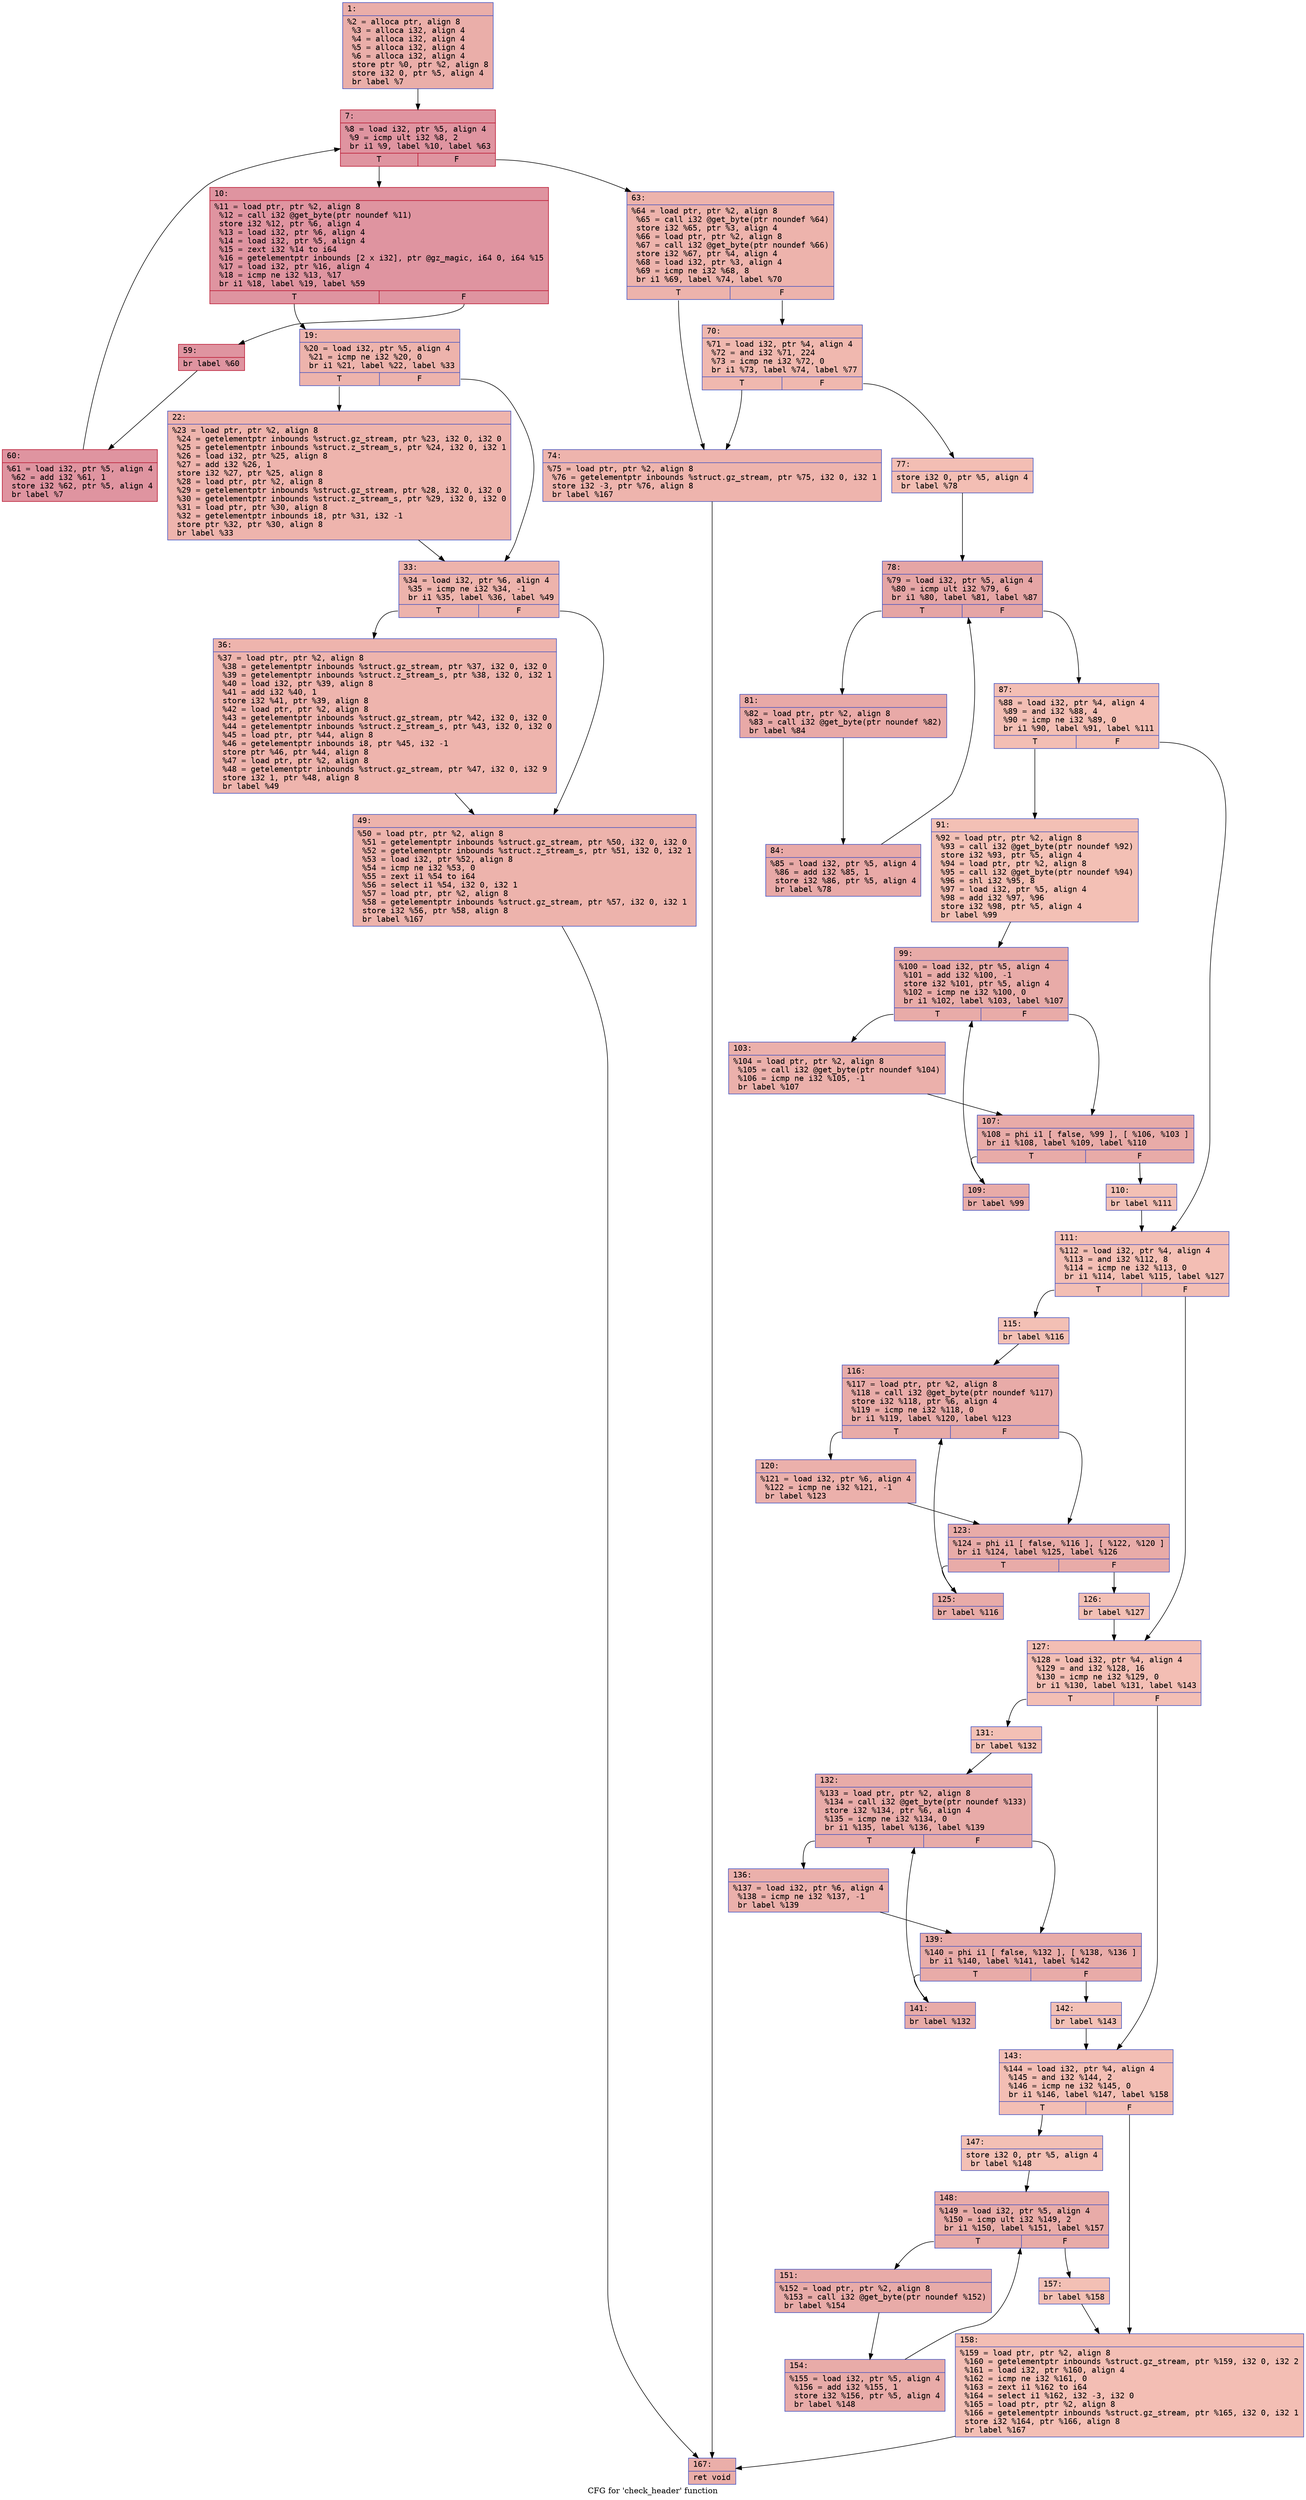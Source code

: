 digraph "CFG for 'check_header' function" {
	label="CFG for 'check_header' function";

	Node0x6000010344b0 [shape=record,color="#3d50c3ff", style=filled, fillcolor="#d0473d70" fontname="Courier",label="{1:\l|  %2 = alloca ptr, align 8\l  %3 = alloca i32, align 4\l  %4 = alloca i32, align 4\l  %5 = alloca i32, align 4\l  %6 = alloca i32, align 4\l  store ptr %0, ptr %2, align 8\l  store i32 0, ptr %5, align 4\l  br label %7\l}"];
	Node0x6000010344b0 -> Node0x600001034500[tooltip="1 -> 7\nProbability 100.00%" ];
	Node0x600001034500 [shape=record,color="#b70d28ff", style=filled, fillcolor="#b70d2870" fontname="Courier",label="{7:\l|  %8 = load i32, ptr %5, align 4\l  %9 = icmp ult i32 %8, 2\l  br i1 %9, label %10, label %63\l|{<s0>T|<s1>F}}"];
	Node0x600001034500:s0 -> Node0x600001034550[tooltip="7 -> 10\nProbability 96.88%" ];
	Node0x600001034500:s1 -> Node0x6000010347d0[tooltip="7 -> 63\nProbability 3.12%" ];
	Node0x600001034550 [shape=record,color="#b70d28ff", style=filled, fillcolor="#b70d2870" fontname="Courier",label="{10:\l|  %11 = load ptr, ptr %2, align 8\l  %12 = call i32 @get_byte(ptr noundef %11)\l  store i32 %12, ptr %6, align 4\l  %13 = load i32, ptr %6, align 4\l  %14 = load i32, ptr %5, align 4\l  %15 = zext i32 %14 to i64\l  %16 = getelementptr inbounds [2 x i32], ptr @gz_magic, i64 0, i64 %15\l  %17 = load i32, ptr %16, align 4\l  %18 = icmp ne i32 %13, %17\l  br i1 %18, label %19, label %59\l|{<s0>T|<s1>F}}"];
	Node0x600001034550:s0 -> Node0x6000010345a0[tooltip="10 -> 19\nProbability 3.12%" ];
	Node0x600001034550:s1 -> Node0x600001034730[tooltip="10 -> 59\nProbability 96.88%" ];
	Node0x6000010345a0 [shape=record,color="#3d50c3ff", style=filled, fillcolor="#d6524470" fontname="Courier",label="{19:\l|  %20 = load i32, ptr %5, align 4\l  %21 = icmp ne i32 %20, 0\l  br i1 %21, label %22, label %33\l|{<s0>T|<s1>F}}"];
	Node0x6000010345a0:s0 -> Node0x6000010345f0[tooltip="19 -> 22\nProbability 62.50%" ];
	Node0x6000010345a0:s1 -> Node0x600001034640[tooltip="19 -> 33\nProbability 37.50%" ];
	Node0x6000010345f0 [shape=record,color="#3d50c3ff", style=filled, fillcolor="#d8564670" fontname="Courier",label="{22:\l|  %23 = load ptr, ptr %2, align 8\l  %24 = getelementptr inbounds %struct.gz_stream, ptr %23, i32 0, i32 0\l  %25 = getelementptr inbounds %struct.z_stream_s, ptr %24, i32 0, i32 1\l  %26 = load i32, ptr %25, align 8\l  %27 = add i32 %26, 1\l  store i32 %27, ptr %25, align 8\l  %28 = load ptr, ptr %2, align 8\l  %29 = getelementptr inbounds %struct.gz_stream, ptr %28, i32 0, i32 0\l  %30 = getelementptr inbounds %struct.z_stream_s, ptr %29, i32 0, i32 0\l  %31 = load ptr, ptr %30, align 8\l  %32 = getelementptr inbounds i8, ptr %31, i32 -1\l  store ptr %32, ptr %30, align 8\l  br label %33\l}"];
	Node0x6000010345f0 -> Node0x600001034640[tooltip="22 -> 33\nProbability 100.00%" ];
	Node0x600001034640 [shape=record,color="#3d50c3ff", style=filled, fillcolor="#d6524470" fontname="Courier",label="{33:\l|  %34 = load i32, ptr %6, align 4\l  %35 = icmp ne i32 %34, -1\l  br i1 %35, label %36, label %49\l|{<s0>T|<s1>F}}"];
	Node0x600001034640:s0 -> Node0x600001034690[tooltip="33 -> 36\nProbability 62.50%" ];
	Node0x600001034640:s1 -> Node0x6000010346e0[tooltip="33 -> 49\nProbability 37.50%" ];
	Node0x600001034690 [shape=record,color="#3d50c3ff", style=filled, fillcolor="#d8564670" fontname="Courier",label="{36:\l|  %37 = load ptr, ptr %2, align 8\l  %38 = getelementptr inbounds %struct.gz_stream, ptr %37, i32 0, i32 0\l  %39 = getelementptr inbounds %struct.z_stream_s, ptr %38, i32 0, i32 1\l  %40 = load i32, ptr %39, align 8\l  %41 = add i32 %40, 1\l  store i32 %41, ptr %39, align 8\l  %42 = load ptr, ptr %2, align 8\l  %43 = getelementptr inbounds %struct.gz_stream, ptr %42, i32 0, i32 0\l  %44 = getelementptr inbounds %struct.z_stream_s, ptr %43, i32 0, i32 0\l  %45 = load ptr, ptr %44, align 8\l  %46 = getelementptr inbounds i8, ptr %45, i32 -1\l  store ptr %46, ptr %44, align 8\l  %47 = load ptr, ptr %2, align 8\l  %48 = getelementptr inbounds %struct.gz_stream, ptr %47, i32 0, i32 9\l  store i32 1, ptr %48, align 8\l  br label %49\l}"];
	Node0x600001034690 -> Node0x6000010346e0[tooltip="36 -> 49\nProbability 100.00%" ];
	Node0x6000010346e0 [shape=record,color="#3d50c3ff", style=filled, fillcolor="#d6524470" fontname="Courier",label="{49:\l|  %50 = load ptr, ptr %2, align 8\l  %51 = getelementptr inbounds %struct.gz_stream, ptr %50, i32 0, i32 0\l  %52 = getelementptr inbounds %struct.z_stream_s, ptr %51, i32 0, i32 1\l  %53 = load i32, ptr %52, align 8\l  %54 = icmp ne i32 %53, 0\l  %55 = zext i1 %54 to i64\l  %56 = select i1 %54, i32 0, i32 1\l  %57 = load ptr, ptr %2, align 8\l  %58 = getelementptr inbounds %struct.gz_stream, ptr %57, i32 0, i32 1\l  store i32 %56, ptr %58, align 8\l  br label %167\l}"];
	Node0x6000010346e0 -> Node0x6000010352c0[tooltip="49 -> 167\nProbability 100.00%" ];
	Node0x600001034730 [shape=record,color="#b70d28ff", style=filled, fillcolor="#b70d2870" fontname="Courier",label="{59:\l|  br label %60\l}"];
	Node0x600001034730 -> Node0x600001034780[tooltip="59 -> 60\nProbability 100.00%" ];
	Node0x600001034780 [shape=record,color="#b70d28ff", style=filled, fillcolor="#b70d2870" fontname="Courier",label="{60:\l|  %61 = load i32, ptr %5, align 4\l  %62 = add i32 %61, 1\l  store i32 %62, ptr %5, align 4\l  br label %7\l}"];
	Node0x600001034780 -> Node0x600001034500[tooltip="60 -> 7\nProbability 100.00%" ];
	Node0x6000010347d0 [shape=record,color="#3d50c3ff", style=filled, fillcolor="#d6524470" fontname="Courier",label="{63:\l|  %64 = load ptr, ptr %2, align 8\l  %65 = call i32 @get_byte(ptr noundef %64)\l  store i32 %65, ptr %3, align 4\l  %66 = load ptr, ptr %2, align 8\l  %67 = call i32 @get_byte(ptr noundef %66)\l  store i32 %67, ptr %4, align 4\l  %68 = load i32, ptr %3, align 4\l  %69 = icmp ne i32 %68, 8\l  br i1 %69, label %74, label %70\l|{<s0>T|<s1>F}}"];
	Node0x6000010347d0:s0 -> Node0x600001034870[tooltip="63 -> 74\nProbability 50.00%" ];
	Node0x6000010347d0:s1 -> Node0x600001034820[tooltip="63 -> 70\nProbability 50.00%" ];
	Node0x600001034820 [shape=record,color="#3d50c3ff", style=filled, fillcolor="#dc5d4a70" fontname="Courier",label="{70:\l|  %71 = load i32, ptr %4, align 4\l  %72 = and i32 %71, 224\l  %73 = icmp ne i32 %72, 0\l  br i1 %73, label %74, label %77\l|{<s0>T|<s1>F}}"];
	Node0x600001034820:s0 -> Node0x600001034870[tooltip="70 -> 74\nProbability 62.50%" ];
	Node0x600001034820:s1 -> Node0x6000010348c0[tooltip="70 -> 77\nProbability 37.50%" ];
	Node0x600001034870 [shape=record,color="#3d50c3ff", style=filled, fillcolor="#d8564670" fontname="Courier",label="{74:\l|  %75 = load ptr, ptr %2, align 8\l  %76 = getelementptr inbounds %struct.gz_stream, ptr %75, i32 0, i32 1\l  store i32 -3, ptr %76, align 8\l  br label %167\l}"];
	Node0x600001034870 -> Node0x6000010352c0[tooltip="74 -> 167\nProbability 100.00%" ];
	Node0x6000010348c0 [shape=record,color="#3d50c3ff", style=filled, fillcolor="#e36c5570" fontname="Courier",label="{77:\l|  store i32 0, ptr %5, align 4\l  br label %78\l}"];
	Node0x6000010348c0 -> Node0x600001034910[tooltip="77 -> 78\nProbability 100.00%" ];
	Node0x600001034910 [shape=record,color="#3d50c3ff", style=filled, fillcolor="#c5333470" fontname="Courier",label="{78:\l|  %79 = load i32, ptr %5, align 4\l  %80 = icmp ult i32 %79, 6\l  br i1 %80, label %81, label %87\l|{<s0>T|<s1>F}}"];
	Node0x600001034910:s0 -> Node0x600001034960[tooltip="78 -> 81\nProbability 96.88%" ];
	Node0x600001034910:s1 -> Node0x600001034a00[tooltip="78 -> 87\nProbability 3.12%" ];
	Node0x600001034960 [shape=record,color="#3d50c3ff", style=filled, fillcolor="#ca3b3770" fontname="Courier",label="{81:\l|  %82 = load ptr, ptr %2, align 8\l  %83 = call i32 @get_byte(ptr noundef %82)\l  br label %84\l}"];
	Node0x600001034960 -> Node0x6000010349b0[tooltip="81 -> 84\nProbability 100.00%" ];
	Node0x6000010349b0 [shape=record,color="#3d50c3ff", style=filled, fillcolor="#ca3b3770" fontname="Courier",label="{84:\l|  %85 = load i32, ptr %5, align 4\l  %86 = add i32 %85, 1\l  store i32 %86, ptr %5, align 4\l  br label %78\l}"];
	Node0x6000010349b0 -> Node0x600001034910[tooltip="84 -> 78\nProbability 100.00%" ];
	Node0x600001034a00 [shape=record,color="#3d50c3ff", style=filled, fillcolor="#e36c5570" fontname="Courier",label="{87:\l|  %88 = load i32, ptr %4, align 4\l  %89 = and i32 %88, 4\l  %90 = icmp ne i32 %89, 0\l  br i1 %90, label %91, label %111\l|{<s0>T|<s1>F}}"];
	Node0x600001034a00:s0 -> Node0x600001034a50[tooltip="87 -> 91\nProbability 50.00%" ];
	Node0x600001034a00:s1 -> Node0x600001034c30[tooltip="87 -> 111\nProbability 50.00%" ];
	Node0x600001034a50 [shape=record,color="#3d50c3ff", style=filled, fillcolor="#e5705870" fontname="Courier",label="{91:\l|  %92 = load ptr, ptr %2, align 8\l  %93 = call i32 @get_byte(ptr noundef %92)\l  store i32 %93, ptr %5, align 4\l  %94 = load ptr, ptr %2, align 8\l  %95 = call i32 @get_byte(ptr noundef %94)\l  %96 = shl i32 %95, 8\l  %97 = load i32, ptr %5, align 4\l  %98 = add i32 %97, %96\l  store i32 %98, ptr %5, align 4\l  br label %99\l}"];
	Node0x600001034a50 -> Node0x600001034aa0[tooltip="91 -> 99\nProbability 100.00%" ];
	Node0x600001034aa0 [shape=record,color="#3d50c3ff", style=filled, fillcolor="#cc403a70" fontname="Courier",label="{99:\l|  %100 = load i32, ptr %5, align 4\l  %101 = add i32 %100, -1\l  store i32 %101, ptr %5, align 4\l  %102 = icmp ne i32 %100, 0\l  br i1 %102, label %103, label %107\l|{<s0>T|<s1>F}}"];
	Node0x600001034aa0:s0 -> Node0x600001034af0[tooltip="99 -> 103\nProbability 62.50%" ];
	Node0x600001034aa0:s1 -> Node0x600001034b40[tooltip="99 -> 107\nProbability 37.50%" ];
	Node0x600001034af0 [shape=record,color="#3d50c3ff", style=filled, fillcolor="#d24b4070" fontname="Courier",label="{103:\l|  %104 = load ptr, ptr %2, align 8\l  %105 = call i32 @get_byte(ptr noundef %104)\l  %106 = icmp ne i32 %105, -1\l  br label %107\l}"];
	Node0x600001034af0 -> Node0x600001034b40[tooltip="103 -> 107\nProbability 100.00%" ];
	Node0x600001034b40 [shape=record,color="#3d50c3ff", style=filled, fillcolor="#cc403a70" fontname="Courier",label="{107:\l|  %108 = phi i1 [ false, %99 ], [ %106, %103 ]\l  br i1 %108, label %109, label %110\l|{<s0>T|<s1>F}}"];
	Node0x600001034b40:s0 -> Node0x600001034b90[tooltip="107 -> 109\nProbability 96.88%" ];
	Node0x600001034b40:s1 -> Node0x600001034be0[tooltip="107 -> 110\nProbability 3.12%" ];
	Node0x600001034b90 [shape=record,color="#3d50c3ff", style=filled, fillcolor="#cc403a70" fontname="Courier",label="{109:\l|  br label %99\l}"];
	Node0x600001034b90 -> Node0x600001034aa0[tooltip="109 -> 99\nProbability 100.00%" ];
	Node0x600001034be0 [shape=record,color="#3d50c3ff", style=filled, fillcolor="#e5705870" fontname="Courier",label="{110:\l|  br label %111\l}"];
	Node0x600001034be0 -> Node0x600001034c30[tooltip="110 -> 111\nProbability 100.00%" ];
	Node0x600001034c30 [shape=record,color="#3d50c3ff", style=filled, fillcolor="#e36c5570" fontname="Courier",label="{111:\l|  %112 = load i32, ptr %4, align 4\l  %113 = and i32 %112, 8\l  %114 = icmp ne i32 %113, 0\l  br i1 %114, label %115, label %127\l|{<s0>T|<s1>F}}"];
	Node0x600001034c30:s0 -> Node0x600001034c80[tooltip="111 -> 115\nProbability 50.00%" ];
	Node0x600001034c30:s1 -> Node0x600001034e60[tooltip="111 -> 127\nProbability 50.00%" ];
	Node0x600001034c80 [shape=record,color="#3d50c3ff", style=filled, fillcolor="#e5705870" fontname="Courier",label="{115:\l|  br label %116\l}"];
	Node0x600001034c80 -> Node0x600001034cd0[tooltip="115 -> 116\nProbability 100.00%" ];
	Node0x600001034cd0 [shape=record,color="#3d50c3ff", style=filled, fillcolor="#cc403a70" fontname="Courier",label="{116:\l|  %117 = load ptr, ptr %2, align 8\l  %118 = call i32 @get_byte(ptr noundef %117)\l  store i32 %118, ptr %6, align 4\l  %119 = icmp ne i32 %118, 0\l  br i1 %119, label %120, label %123\l|{<s0>T|<s1>F}}"];
	Node0x600001034cd0:s0 -> Node0x600001034d20[tooltip="116 -> 120\nProbability 62.50%" ];
	Node0x600001034cd0:s1 -> Node0x600001034d70[tooltip="116 -> 123\nProbability 37.50%" ];
	Node0x600001034d20 [shape=record,color="#3d50c3ff", style=filled, fillcolor="#d24b4070" fontname="Courier",label="{120:\l|  %121 = load i32, ptr %6, align 4\l  %122 = icmp ne i32 %121, -1\l  br label %123\l}"];
	Node0x600001034d20 -> Node0x600001034d70[tooltip="120 -> 123\nProbability 100.00%" ];
	Node0x600001034d70 [shape=record,color="#3d50c3ff", style=filled, fillcolor="#cc403a70" fontname="Courier",label="{123:\l|  %124 = phi i1 [ false, %116 ], [ %122, %120 ]\l  br i1 %124, label %125, label %126\l|{<s0>T|<s1>F}}"];
	Node0x600001034d70:s0 -> Node0x600001034dc0[tooltip="123 -> 125\nProbability 96.88%" ];
	Node0x600001034d70:s1 -> Node0x600001034e10[tooltip="123 -> 126\nProbability 3.12%" ];
	Node0x600001034dc0 [shape=record,color="#3d50c3ff", style=filled, fillcolor="#cc403a70" fontname="Courier",label="{125:\l|  br label %116\l}"];
	Node0x600001034dc0 -> Node0x600001034cd0[tooltip="125 -> 116\nProbability 100.00%" ];
	Node0x600001034e10 [shape=record,color="#3d50c3ff", style=filled, fillcolor="#e5705870" fontname="Courier",label="{126:\l|  br label %127\l}"];
	Node0x600001034e10 -> Node0x600001034e60[tooltip="126 -> 127\nProbability 100.00%" ];
	Node0x600001034e60 [shape=record,color="#3d50c3ff", style=filled, fillcolor="#e36c5570" fontname="Courier",label="{127:\l|  %128 = load i32, ptr %4, align 4\l  %129 = and i32 %128, 16\l  %130 = icmp ne i32 %129, 0\l  br i1 %130, label %131, label %143\l|{<s0>T|<s1>F}}"];
	Node0x600001034e60:s0 -> Node0x600001034eb0[tooltip="127 -> 131\nProbability 50.00%" ];
	Node0x600001034e60:s1 -> Node0x600001035090[tooltip="127 -> 143\nProbability 50.00%" ];
	Node0x600001034eb0 [shape=record,color="#3d50c3ff", style=filled, fillcolor="#e5705870" fontname="Courier",label="{131:\l|  br label %132\l}"];
	Node0x600001034eb0 -> Node0x600001034f00[tooltip="131 -> 132\nProbability 100.00%" ];
	Node0x600001034f00 [shape=record,color="#3d50c3ff", style=filled, fillcolor="#cc403a70" fontname="Courier",label="{132:\l|  %133 = load ptr, ptr %2, align 8\l  %134 = call i32 @get_byte(ptr noundef %133)\l  store i32 %134, ptr %6, align 4\l  %135 = icmp ne i32 %134, 0\l  br i1 %135, label %136, label %139\l|{<s0>T|<s1>F}}"];
	Node0x600001034f00:s0 -> Node0x600001034f50[tooltip="132 -> 136\nProbability 62.50%" ];
	Node0x600001034f00:s1 -> Node0x600001034fa0[tooltip="132 -> 139\nProbability 37.50%" ];
	Node0x600001034f50 [shape=record,color="#3d50c3ff", style=filled, fillcolor="#d24b4070" fontname="Courier",label="{136:\l|  %137 = load i32, ptr %6, align 4\l  %138 = icmp ne i32 %137, -1\l  br label %139\l}"];
	Node0x600001034f50 -> Node0x600001034fa0[tooltip="136 -> 139\nProbability 100.00%" ];
	Node0x600001034fa0 [shape=record,color="#3d50c3ff", style=filled, fillcolor="#cc403a70" fontname="Courier",label="{139:\l|  %140 = phi i1 [ false, %132 ], [ %138, %136 ]\l  br i1 %140, label %141, label %142\l|{<s0>T|<s1>F}}"];
	Node0x600001034fa0:s0 -> Node0x600001034ff0[tooltip="139 -> 141\nProbability 96.88%" ];
	Node0x600001034fa0:s1 -> Node0x600001035040[tooltip="139 -> 142\nProbability 3.12%" ];
	Node0x600001034ff0 [shape=record,color="#3d50c3ff", style=filled, fillcolor="#cc403a70" fontname="Courier",label="{141:\l|  br label %132\l}"];
	Node0x600001034ff0 -> Node0x600001034f00[tooltip="141 -> 132\nProbability 100.00%" ];
	Node0x600001035040 [shape=record,color="#3d50c3ff", style=filled, fillcolor="#e5705870" fontname="Courier",label="{142:\l|  br label %143\l}"];
	Node0x600001035040 -> Node0x600001035090[tooltip="142 -> 143\nProbability 100.00%" ];
	Node0x600001035090 [shape=record,color="#3d50c3ff", style=filled, fillcolor="#e36c5570" fontname="Courier",label="{143:\l|  %144 = load i32, ptr %4, align 4\l  %145 = and i32 %144, 2\l  %146 = icmp ne i32 %145, 0\l  br i1 %146, label %147, label %158\l|{<s0>T|<s1>F}}"];
	Node0x600001035090:s0 -> Node0x6000010350e0[tooltip="143 -> 147\nProbability 50.00%" ];
	Node0x600001035090:s1 -> Node0x600001035270[tooltip="143 -> 158\nProbability 50.00%" ];
	Node0x6000010350e0 [shape=record,color="#3d50c3ff", style=filled, fillcolor="#e5705870" fontname="Courier",label="{147:\l|  store i32 0, ptr %5, align 4\l  br label %148\l}"];
	Node0x6000010350e0 -> Node0x600001035130[tooltip="147 -> 148\nProbability 100.00%" ];
	Node0x600001035130 [shape=record,color="#3d50c3ff", style=filled, fillcolor="#cc403a70" fontname="Courier",label="{148:\l|  %149 = load i32, ptr %5, align 4\l  %150 = icmp ult i32 %149, 2\l  br i1 %150, label %151, label %157\l|{<s0>T|<s1>F}}"];
	Node0x600001035130:s0 -> Node0x600001035180[tooltip="148 -> 151\nProbability 96.88%" ];
	Node0x600001035130:s1 -> Node0x600001035220[tooltip="148 -> 157\nProbability 3.12%" ];
	Node0x600001035180 [shape=record,color="#3d50c3ff", style=filled, fillcolor="#cc403a70" fontname="Courier",label="{151:\l|  %152 = load ptr, ptr %2, align 8\l  %153 = call i32 @get_byte(ptr noundef %152)\l  br label %154\l}"];
	Node0x600001035180 -> Node0x6000010351d0[tooltip="151 -> 154\nProbability 100.00%" ];
	Node0x6000010351d0 [shape=record,color="#3d50c3ff", style=filled, fillcolor="#cc403a70" fontname="Courier",label="{154:\l|  %155 = load i32, ptr %5, align 4\l  %156 = add i32 %155, 1\l  store i32 %156, ptr %5, align 4\l  br label %148\l}"];
	Node0x6000010351d0 -> Node0x600001035130[tooltip="154 -> 148\nProbability 100.00%" ];
	Node0x600001035220 [shape=record,color="#3d50c3ff", style=filled, fillcolor="#e5705870" fontname="Courier",label="{157:\l|  br label %158\l}"];
	Node0x600001035220 -> Node0x600001035270[tooltip="157 -> 158\nProbability 100.00%" ];
	Node0x600001035270 [shape=record,color="#3d50c3ff", style=filled, fillcolor="#e36c5570" fontname="Courier",label="{158:\l|  %159 = load ptr, ptr %2, align 8\l  %160 = getelementptr inbounds %struct.gz_stream, ptr %159, i32 0, i32 2\l  %161 = load i32, ptr %160, align 4\l  %162 = icmp ne i32 %161, 0\l  %163 = zext i1 %162 to i64\l  %164 = select i1 %162, i32 -3, i32 0\l  %165 = load ptr, ptr %2, align 8\l  %166 = getelementptr inbounds %struct.gz_stream, ptr %165, i32 0, i32 1\l  store i32 %164, ptr %166, align 8\l  br label %167\l}"];
	Node0x600001035270 -> Node0x6000010352c0[tooltip="158 -> 167\nProbability 100.00%" ];
	Node0x6000010352c0 [shape=record,color="#3d50c3ff", style=filled, fillcolor="#d0473d70" fontname="Courier",label="{167:\l|  ret void\l}"];
}
